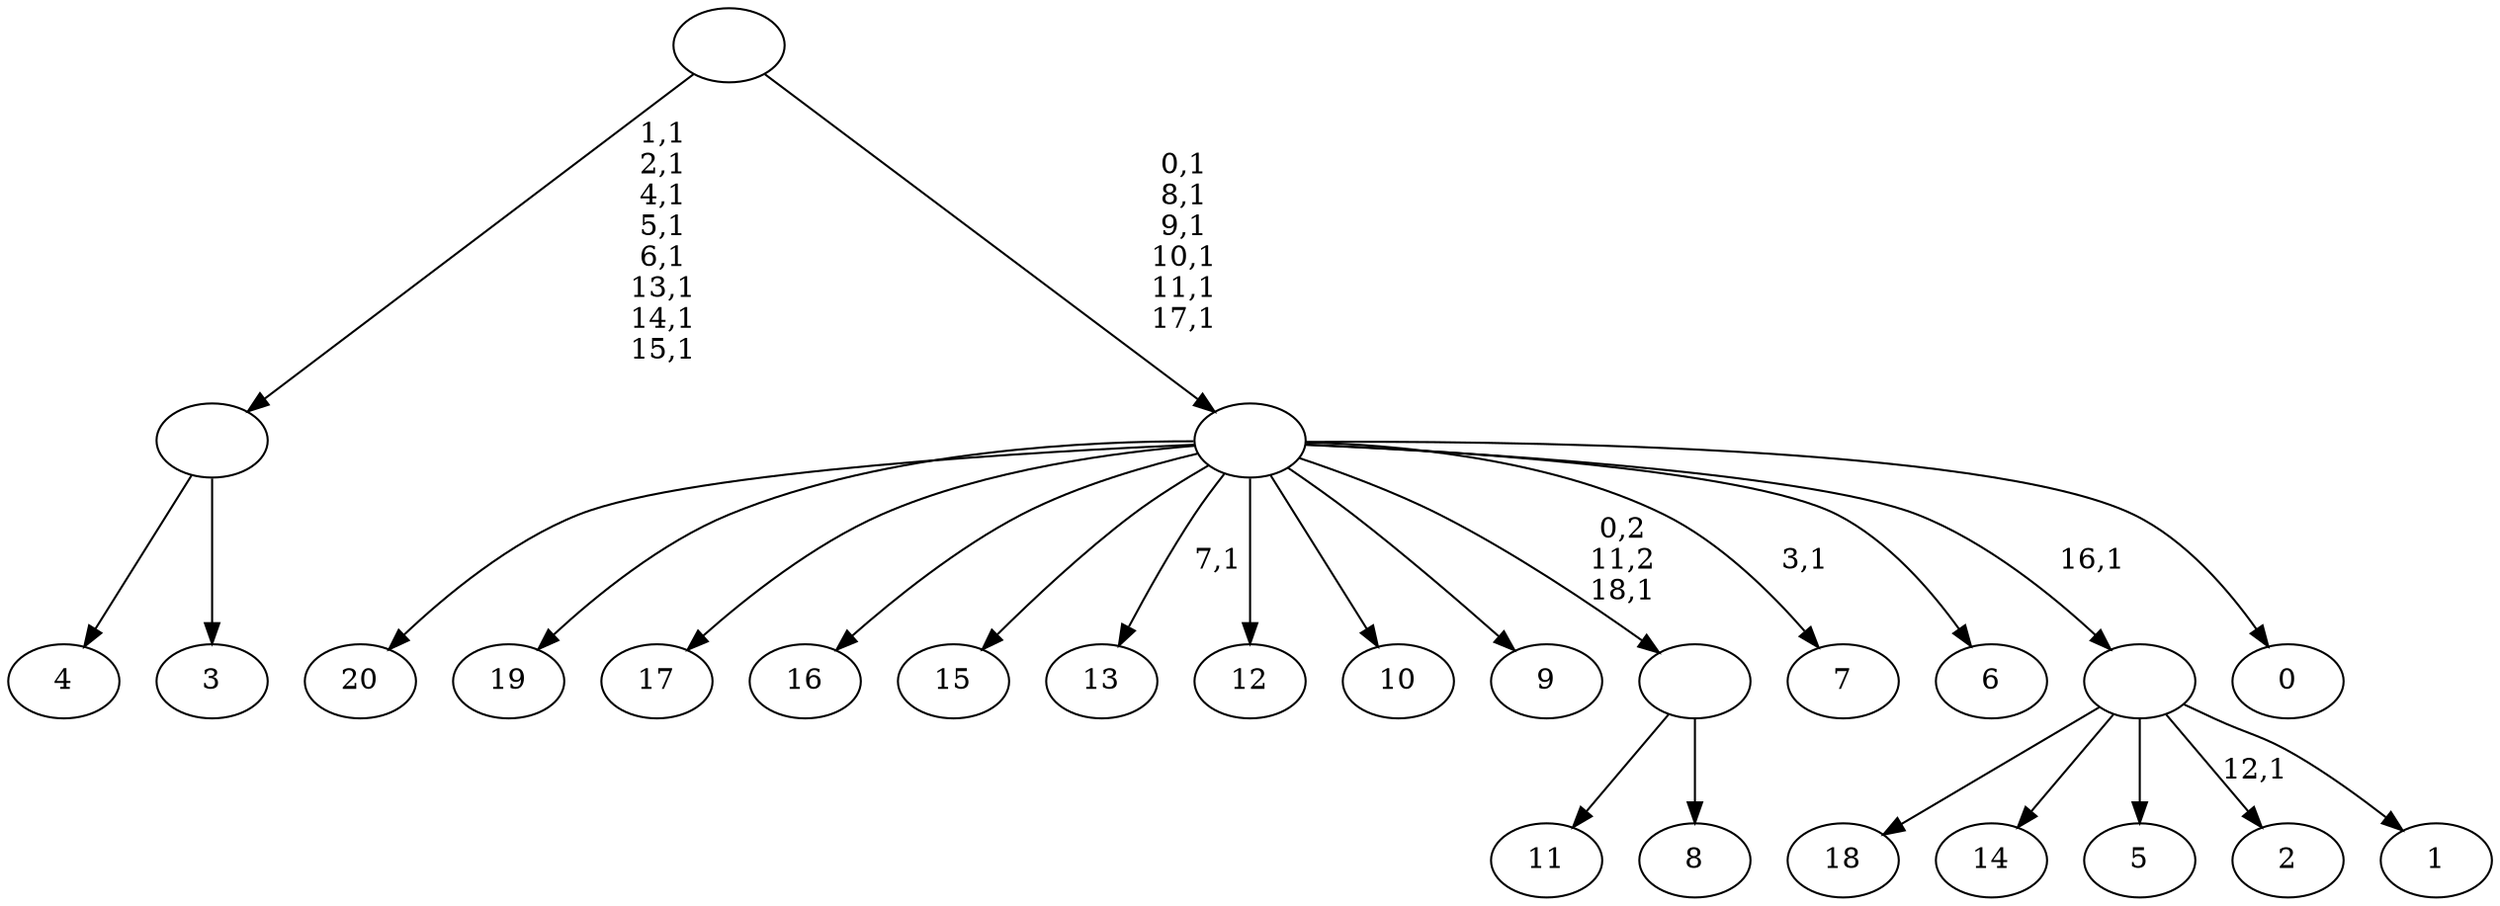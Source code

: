 digraph T {
	40 [label="20"]
	39 [label="19"]
	38 [label="18"]
	37 [label="17"]
	36 [label="16"]
	35 [label="15"]
	34 [label="14"]
	33 [label="13"]
	31 [label="12"]
	30 [label="11"]
	29 [label="10"]
	28 [label="9"]
	27 [label="8"]
	26 [label=""]
	25 [label="7"]
	23 [label="6"]
	22 [label="5"]
	21 [label="4"]
	20 [label="3"]
	19 [label=""]
	11 [label="2"]
	9 [label="1"]
	8 [label=""]
	7 [label="0"]
	6 [label=""]
	0 [label=""]
	26 -> 30 [label=""]
	26 -> 27 [label=""]
	19 -> 21 [label=""]
	19 -> 20 [label=""]
	8 -> 11 [label="12,1"]
	8 -> 38 [label=""]
	8 -> 34 [label=""]
	8 -> 22 [label=""]
	8 -> 9 [label=""]
	6 -> 25 [label="3,1"]
	6 -> 33 [label="7,1"]
	6 -> 40 [label=""]
	6 -> 39 [label=""]
	6 -> 37 [label=""]
	6 -> 36 [label=""]
	6 -> 35 [label=""]
	6 -> 31 [label=""]
	6 -> 29 [label=""]
	6 -> 28 [label=""]
	6 -> 26 [label="0,2\n11,2\n18,1"]
	6 -> 23 [label=""]
	6 -> 8 [label="16,1"]
	6 -> 7 [label=""]
	0 -> 6 [label="0,1\n8,1\n9,1\n10,1\n11,1\n17,1"]
	0 -> 19 [label="1,1\n2,1\n4,1\n5,1\n6,1\n13,1\n14,1\n15,1"]
}
